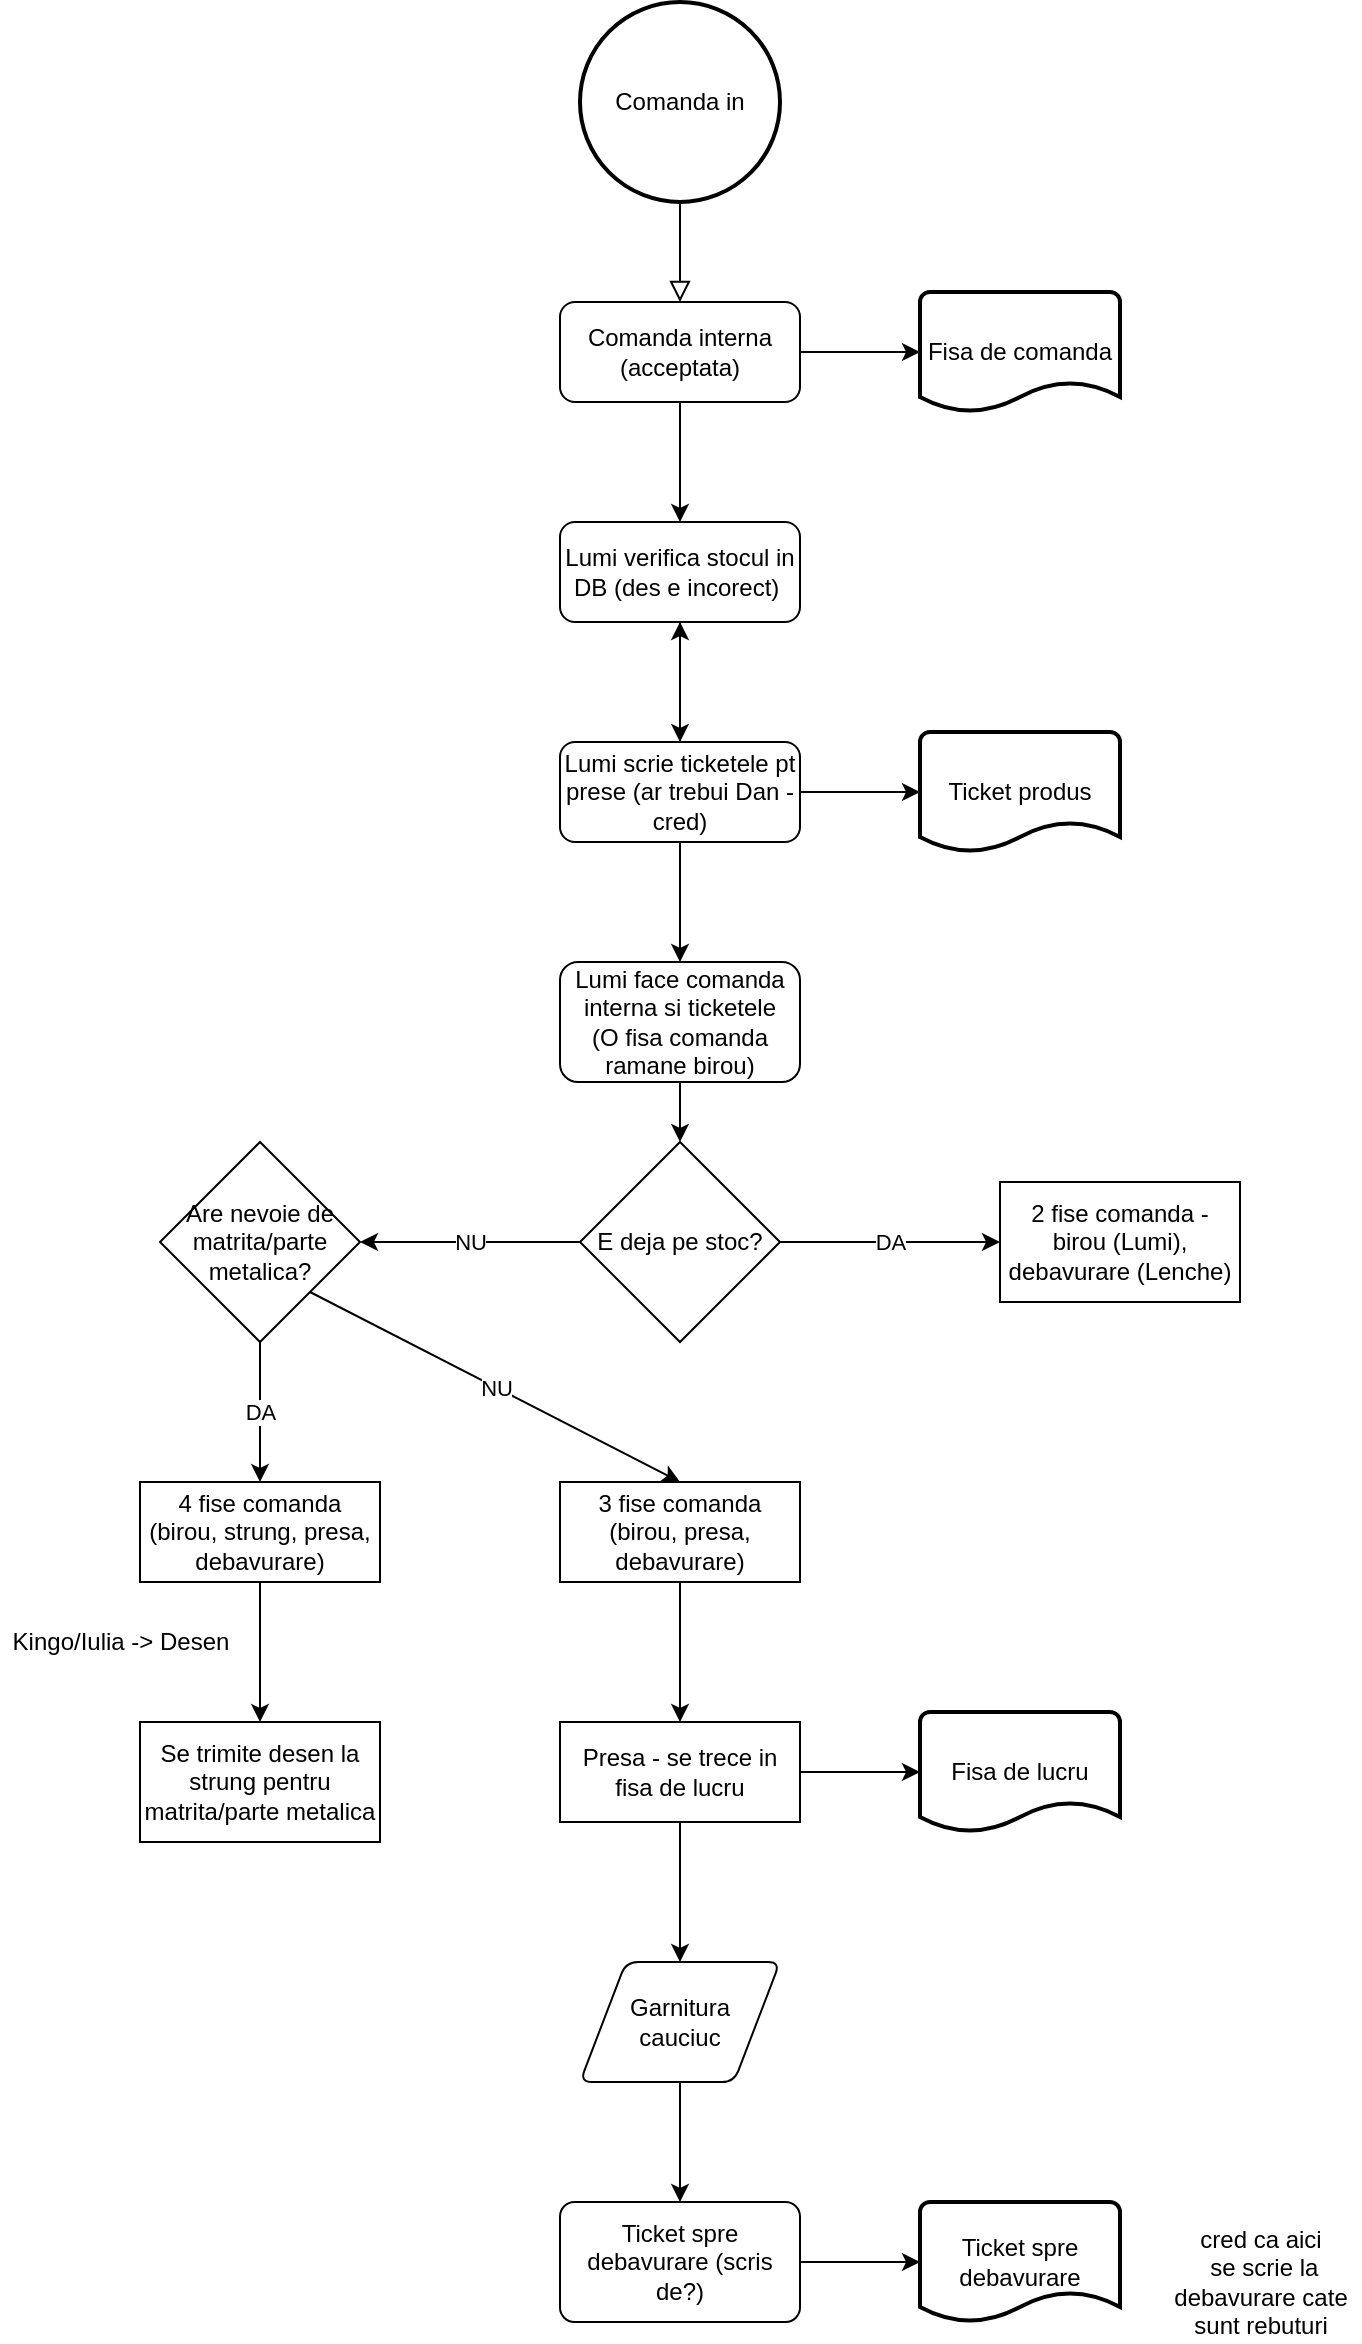<mxfile version="15.7.3" type="github">
  <diagram id="C5RBs43oDa-KdzZeNtuy" name="Page-1">
    <mxGraphModel dx="1422" dy="766" grid="1" gridSize="10" guides="1" tooltips="1" connect="1" arrows="1" fold="1" page="1" pageScale="1" pageWidth="827" pageHeight="1169" math="0" shadow="0">
      <root>
        <mxCell id="WIyWlLk6GJQsqaUBKTNV-0" />
        <mxCell id="WIyWlLk6GJQsqaUBKTNV-1" parent="WIyWlLk6GJQsqaUBKTNV-0" />
        <mxCell id="WIyWlLk6GJQsqaUBKTNV-2" value="" style="rounded=0;html=1;jettySize=auto;orthogonalLoop=1;fontSize=11;endArrow=block;endFill=0;endSize=8;strokeWidth=1;shadow=0;labelBackgroundColor=none;edgeStyle=orthogonalEdgeStyle;" parent="WIyWlLk6GJQsqaUBKTNV-1" edge="1">
          <mxGeometry relative="1" as="geometry">
            <mxPoint x="400" y="120" as="sourcePoint" />
            <mxPoint x="400" y="170" as="targetPoint" />
          </mxGeometry>
        </mxCell>
        <mxCell id="q8qoteSag4bHkMR6Cs9O-3" value="" style="edgeStyle=orthogonalEdgeStyle;rounded=0;orthogonalLoop=1;jettySize=auto;html=1;" parent="WIyWlLk6GJQsqaUBKTNV-1" source="q8qoteSag4bHkMR6Cs9O-1" edge="1">
          <mxGeometry relative="1" as="geometry">
            <mxPoint x="520" y="195" as="targetPoint" />
          </mxGeometry>
        </mxCell>
        <mxCell id="q8qoteSag4bHkMR6Cs9O-18" value="" style="edgeStyle=orthogonalEdgeStyle;rounded=0;orthogonalLoop=1;jettySize=auto;html=1;" parent="WIyWlLk6GJQsqaUBKTNV-1" source="q8qoteSag4bHkMR6Cs9O-1" edge="1">
          <mxGeometry relative="1" as="geometry">
            <mxPoint x="400" y="280" as="targetPoint" />
          </mxGeometry>
        </mxCell>
        <mxCell id="q8qoteSag4bHkMR6Cs9O-1" value="Comanda interna (acceptata)" style="rounded=1;whiteSpace=wrap;html=1;" parent="WIyWlLk6GJQsqaUBKTNV-1" vertex="1">
          <mxGeometry x="340" y="170" width="120" height="50" as="geometry" />
        </mxCell>
        <mxCell id="q8qoteSag4bHkMR6Cs9O-21" value="" style="edgeStyle=orthogonalEdgeStyle;rounded=0;orthogonalLoop=1;jettySize=auto;html=1;" parent="WIyWlLk6GJQsqaUBKTNV-1" source="q8qoteSag4bHkMR6Cs9O-19" edge="1">
          <mxGeometry relative="1" as="geometry">
            <mxPoint x="400" y="390" as="targetPoint" />
          </mxGeometry>
        </mxCell>
        <mxCell id="q8qoteSag4bHkMR6Cs9O-19" value="&lt;span&gt;Lumi verifica stocul in DB (des e incorect)&amp;nbsp;&lt;br&gt;&lt;/span&gt;" style="rounded=1;whiteSpace=wrap;html=1;" parent="WIyWlLk6GJQsqaUBKTNV-1" vertex="1">
          <mxGeometry x="340" y="280" width="120" height="50" as="geometry" />
        </mxCell>
        <mxCell id="q8qoteSag4bHkMR6Cs9O-22" value="" style="edgeStyle=orthogonalEdgeStyle;rounded=0;orthogonalLoop=1;jettySize=auto;html=1;exitX=0.5;exitY=0;exitDx=0;exitDy=0;" parent="WIyWlLk6GJQsqaUBKTNV-1" source="q8qoteSag4bHkMR6Cs9O-20" target="q8qoteSag4bHkMR6Cs9O-19" edge="1">
          <mxGeometry relative="1" as="geometry" />
        </mxCell>
        <mxCell id="q8qoteSag4bHkMR6Cs9O-27" value="" style="edgeStyle=orthogonalEdgeStyle;rounded=0;orthogonalLoop=1;jettySize=auto;html=1;entryX=0;entryY=0.5;entryDx=0;entryDy=0;entryPerimeter=0;" parent="WIyWlLk6GJQsqaUBKTNV-1" source="q8qoteSag4bHkMR6Cs9O-20" edge="1" target="q8qoteSag4bHkMR6Cs9O-68">
          <mxGeometry relative="1" as="geometry">
            <mxPoint x="510" y="415" as="targetPoint" />
            <Array as="points" />
          </mxGeometry>
        </mxCell>
        <mxCell id="q8qoteSag4bHkMR6Cs9O-29" value="" style="edgeStyle=orthogonalEdgeStyle;rounded=0;orthogonalLoop=1;jettySize=auto;html=1;" parent="WIyWlLk6GJQsqaUBKTNV-1" source="q8qoteSag4bHkMR6Cs9O-20" target="q8qoteSag4bHkMR6Cs9O-28" edge="1">
          <mxGeometry relative="1" as="geometry" />
        </mxCell>
        <mxCell id="q8qoteSag4bHkMR6Cs9O-20" value="Lumi scrie ticketele pt prese (ar trebui Dan - cred)" style="whiteSpace=wrap;html=1;rounded=1;" parent="WIyWlLk6GJQsqaUBKTNV-1" vertex="1">
          <mxGeometry x="340" y="390" width="120" height="50" as="geometry" />
        </mxCell>
        <mxCell id="q8qoteSag4bHkMR6Cs9O-31" value="" style="edgeStyle=orthogonalEdgeStyle;rounded=0;orthogonalLoop=1;jettySize=auto;html=1;entryX=0.5;entryY=0;entryDx=0;entryDy=0;" parent="WIyWlLk6GJQsqaUBKTNV-1" source="q8qoteSag4bHkMR6Cs9O-28" target="q8qoteSag4bHkMR6Cs9O-32" edge="1">
          <mxGeometry relative="1" as="geometry">
            <mxPoint x="400" y="630" as="targetPoint" />
          </mxGeometry>
        </mxCell>
        <mxCell id="q8qoteSag4bHkMR6Cs9O-28" value="Lumi face comanda interna si ticketele&lt;br&gt;(O fisa comanda ramane birou)" style="whiteSpace=wrap;html=1;rounded=1;" parent="WIyWlLk6GJQsqaUBKTNV-1" vertex="1">
          <mxGeometry x="340" y="500" width="120" height="60" as="geometry" />
        </mxCell>
        <mxCell id="q8qoteSag4bHkMR6Cs9O-42" value="NU" style="edgeStyle=orthogonalEdgeStyle;rounded=0;orthogonalLoop=1;jettySize=auto;html=1;exitX=0;exitY=0.5;exitDx=0;exitDy=0;" parent="WIyWlLk6GJQsqaUBKTNV-1" source="q8qoteSag4bHkMR6Cs9O-32" edge="1">
          <mxGeometry relative="1" as="geometry">
            <mxPoint x="240" y="640" as="targetPoint" />
          </mxGeometry>
        </mxCell>
        <mxCell id="q8qoteSag4bHkMR6Cs9O-32" value="E deja pe stoc?" style="rhombus;whiteSpace=wrap;html=1;rounded=0;" parent="WIyWlLk6GJQsqaUBKTNV-1" vertex="1">
          <mxGeometry x="350" y="590" width="100" height="100" as="geometry" />
        </mxCell>
        <mxCell id="q8qoteSag4bHkMR6Cs9O-33" value="2 fise comanda -&lt;br&gt;birou (Lumi), debavurare (Lenche)" style="whiteSpace=wrap;html=1;rounded=0;" parent="WIyWlLk6GJQsqaUBKTNV-1" vertex="1">
          <mxGeometry x="560" y="610" width="120" height="60" as="geometry" />
        </mxCell>
        <mxCell id="q8qoteSag4bHkMR6Cs9O-35" value="" style="endArrow=classic;html=1;rounded=0;entryX=0;entryY=0.5;entryDx=0;entryDy=0;exitX=1;exitY=0.5;exitDx=0;exitDy=0;" parent="WIyWlLk6GJQsqaUBKTNV-1" source="q8qoteSag4bHkMR6Cs9O-32" target="q8qoteSag4bHkMR6Cs9O-33" edge="1">
          <mxGeometry relative="1" as="geometry">
            <mxPoint x="490" y="680" as="sourcePoint" />
            <mxPoint x="490" y="670" as="targetPoint" />
          </mxGeometry>
        </mxCell>
        <mxCell id="q8qoteSag4bHkMR6Cs9O-36" value="DA" style="edgeLabel;resizable=0;html=1;align=center;verticalAlign=middle;rounded=0;" parent="q8qoteSag4bHkMR6Cs9O-35" connectable="0" vertex="1">
          <mxGeometry relative="1" as="geometry" />
        </mxCell>
        <mxCell id="q8qoteSag4bHkMR6Cs9O-44" value="Are nevoie de matrita/parte metalica?" style="rhombus;whiteSpace=wrap;html=1;rounded=0;strokeWidth=1;" parent="WIyWlLk6GJQsqaUBKTNV-1" vertex="1">
          <mxGeometry x="140" y="590" width="100" height="100" as="geometry" />
        </mxCell>
        <mxCell id="q8qoteSag4bHkMR6Cs9O-48" value="" style="endArrow=classic;html=1;rounded=0;exitX=0.5;exitY=1;exitDx=0;exitDy=0;entryX=0.5;entryY=0;entryDx=0;entryDy=0;" parent="WIyWlLk6GJQsqaUBKTNV-1" source="q8qoteSag4bHkMR6Cs9O-44" target="q8qoteSag4bHkMR6Cs9O-54" edge="1">
          <mxGeometry relative="1" as="geometry">
            <mxPoint x="380" y="560" as="sourcePoint" />
            <mxPoint x="190" y="770" as="targetPoint" />
          </mxGeometry>
        </mxCell>
        <mxCell id="q8qoteSag4bHkMR6Cs9O-49" value="DA" style="edgeLabel;resizable=0;html=1;align=center;verticalAlign=middle;rounded=0;strokeWidth=1;" parent="q8qoteSag4bHkMR6Cs9O-48" connectable="0" vertex="1">
          <mxGeometry relative="1" as="geometry" />
        </mxCell>
        <mxCell id="q8qoteSag4bHkMR6Cs9O-51" value="" style="endArrow=classic;html=1;rounded=0;exitX=1;exitY=1;exitDx=0;exitDy=0;entryX=0.5;entryY=0;entryDx=0;entryDy=0;" parent="WIyWlLk6GJQsqaUBKTNV-1" source="q8qoteSag4bHkMR6Cs9O-44" target="q8qoteSag4bHkMR6Cs9O-55" edge="1">
          <mxGeometry relative="1" as="geometry">
            <mxPoint x="350" y="560" as="sourcePoint" />
            <mxPoint x="400" y="760" as="targetPoint" />
          </mxGeometry>
        </mxCell>
        <mxCell id="q8qoteSag4bHkMR6Cs9O-52" value="NU" style="edgeLabel;resizable=0;html=1;align=center;verticalAlign=middle;rounded=0;strokeWidth=1;" parent="q8qoteSag4bHkMR6Cs9O-51" connectable="0" vertex="1">
          <mxGeometry relative="1" as="geometry" />
        </mxCell>
        <mxCell id="q8qoteSag4bHkMR6Cs9O-56" value="" style="edgeStyle=orthogonalEdgeStyle;rounded=0;orthogonalLoop=1;jettySize=auto;html=1;exitX=0.5;exitY=1;exitDx=0;exitDy=0;" parent="WIyWlLk6GJQsqaUBKTNV-1" source="q8qoteSag4bHkMR6Cs9O-55" edge="1">
          <mxGeometry relative="1" as="geometry">
            <mxPoint x="400" y="880" as="targetPoint" />
          </mxGeometry>
        </mxCell>
        <mxCell id="Afs2lG8B8gGuCiR9-58s-12" style="edgeStyle=orthogonalEdgeStyle;rounded=0;orthogonalLoop=1;jettySize=auto;html=1;exitX=0.5;exitY=1;exitDx=0;exitDy=0;entryX=0.5;entryY=0;entryDx=0;entryDy=0;" edge="1" parent="WIyWlLk6GJQsqaUBKTNV-1" source="q8qoteSag4bHkMR6Cs9O-54" target="Afs2lG8B8gGuCiR9-58s-14">
          <mxGeometry relative="1" as="geometry">
            <mxPoint x="190" y="880" as="targetPoint" />
          </mxGeometry>
        </mxCell>
        <mxCell id="q8qoteSag4bHkMR6Cs9O-54" value="4 fise comanda (birou, strung, presa, debavurare)" style="rounded=0;whiteSpace=wrap;html=1;strokeWidth=1;" parent="WIyWlLk6GJQsqaUBKTNV-1" vertex="1">
          <mxGeometry x="130" y="760" width="120" height="50" as="geometry" />
        </mxCell>
        <mxCell id="q8qoteSag4bHkMR6Cs9O-55" value="3 fise comanda&lt;br&gt;(birou, presa, debavurare)" style="rounded=0;whiteSpace=wrap;html=1;strokeWidth=1;" parent="WIyWlLk6GJQsqaUBKTNV-1" vertex="1">
          <mxGeometry x="340" y="760" width="120" height="50" as="geometry" />
        </mxCell>
        <mxCell id="q8qoteSag4bHkMR6Cs9O-65" style="edgeStyle=orthogonalEdgeStyle;rounded=0;orthogonalLoop=1;jettySize=auto;html=1;exitX=1;exitY=0.5;exitDx=0;exitDy=0;entryX=0;entryY=0.5;entryDx=0;entryDy=0;entryPerimeter=0;" parent="WIyWlLk6GJQsqaUBKTNV-1" source="q8qoteSag4bHkMR6Cs9O-57" target="q8qoteSag4bHkMR6Cs9O-64" edge="1">
          <mxGeometry relative="1" as="geometry" />
        </mxCell>
        <mxCell id="Afs2lG8B8gGuCiR9-58s-2" value="" style="edgeStyle=orthogonalEdgeStyle;rounded=0;orthogonalLoop=1;jettySize=auto;html=1;entryX=0.5;entryY=0;entryDx=0;entryDy=0;" edge="1" parent="WIyWlLk6GJQsqaUBKTNV-1" source="q8qoteSag4bHkMR6Cs9O-57" target="Afs2lG8B8gGuCiR9-58s-3">
          <mxGeometry relative="1" as="geometry">
            <mxPoint x="400" y="1005" as="targetPoint" />
          </mxGeometry>
        </mxCell>
        <mxCell id="q8qoteSag4bHkMR6Cs9O-57" value="Presa - se trece in fisa de lucru" style="rounded=0;whiteSpace=wrap;html=1;strokeWidth=1;" parent="WIyWlLk6GJQsqaUBKTNV-1" vertex="1">
          <mxGeometry x="340" y="880" width="120" height="50" as="geometry" />
        </mxCell>
        <mxCell id="q8qoteSag4bHkMR6Cs9O-61" value="Comanda in" style="strokeWidth=2;html=1;shape=mxgraph.flowchart.start_2;whiteSpace=wrap;rounded=0;" parent="WIyWlLk6GJQsqaUBKTNV-1" vertex="1">
          <mxGeometry x="350" y="20" width="100" height="100" as="geometry" />
        </mxCell>
        <UserObject label="Fisa de lucru" link="https://github.com/VladMiu/Vulcom/blob/main/Poze Documente Vulcom/fisadeLucru_etMinus.jpg" id="q8qoteSag4bHkMR6Cs9O-64">
          <mxCell style="strokeWidth=2;html=1;shape=mxgraph.flowchart.document2;whiteSpace=wrap;size=0.25;rounded=0;" parent="WIyWlLk6GJQsqaUBKTNV-1" vertex="1">
            <mxGeometry x="520" y="875" width="100" height="60" as="geometry" />
          </mxCell>
        </UserObject>
        <UserObject label="Fisa de comanda" link="https://github.com/VladMiu/Vulcom/blob/main/Poze Documente Vulcom/comandaInterna.jpg" id="q8qoteSag4bHkMR6Cs9O-66">
          <mxCell style="strokeWidth=2;html=1;shape=mxgraph.flowchart.document2;whiteSpace=wrap;size=0.25;rounded=0;" parent="WIyWlLk6GJQsqaUBKTNV-1" vertex="1">
            <mxGeometry x="520" y="165" width="100" height="60" as="geometry" />
          </mxCell>
        </UserObject>
        <UserObject label="Ticket produs" link="https://github.com/VladMiu/Vulcom/blob/main/Poze Documente Vulcom/ticket_toPresa.jpg" id="q8qoteSag4bHkMR6Cs9O-68">
          <mxCell style="strokeWidth=2;html=1;shape=mxgraph.flowchart.document2;whiteSpace=wrap;size=0.25;rounded=0;" parent="WIyWlLk6GJQsqaUBKTNV-1" vertex="1">
            <mxGeometry x="520" y="385" width="100" height="60" as="geometry" />
          </mxCell>
        </UserObject>
        <mxCell id="Afs2lG8B8gGuCiR9-58s-5" value="" style="edgeStyle=orthogonalEdgeStyle;rounded=0;orthogonalLoop=1;jettySize=auto;html=1;" edge="1" parent="WIyWlLk6GJQsqaUBKTNV-1" source="Afs2lG8B8gGuCiR9-58s-3" target="Afs2lG8B8gGuCiR9-58s-4">
          <mxGeometry relative="1" as="geometry" />
        </mxCell>
        <mxCell id="Afs2lG8B8gGuCiR9-58s-3" value="Garnitura &lt;br&gt;cauciuc" style="shape=parallelogram;html=1;strokeWidth=1;perimeter=parallelogramPerimeter;whiteSpace=wrap;rounded=1;arcSize=12;size=0.23;" vertex="1" parent="WIyWlLk6GJQsqaUBKTNV-1">
          <mxGeometry x="350" y="1000" width="100" height="60" as="geometry" />
        </mxCell>
        <mxCell id="Afs2lG8B8gGuCiR9-58s-7" value="" style="edgeStyle=orthogonalEdgeStyle;rounded=0;orthogonalLoop=1;jettySize=auto;html=1;" edge="1" parent="WIyWlLk6GJQsqaUBKTNV-1" source="Afs2lG8B8gGuCiR9-58s-4" target="Afs2lG8B8gGuCiR9-58s-6">
          <mxGeometry relative="1" as="geometry" />
        </mxCell>
        <mxCell id="Afs2lG8B8gGuCiR9-58s-4" value="Ticket spre debavurare (scris de?)" style="whiteSpace=wrap;html=1;rounded=1;strokeWidth=1;arcSize=12;" vertex="1" parent="WIyWlLk6GJQsqaUBKTNV-1">
          <mxGeometry x="340" y="1120" width="120" height="60" as="geometry" />
        </mxCell>
        <UserObject label="Ticket spre debavurare" link="https://github.com/VladMiu/Vulcom/blob/main/Poze Documente Vulcom/ticket_toDebavurare.jpg" id="Afs2lG8B8gGuCiR9-58s-6">
          <mxCell style="strokeWidth=2;html=1;shape=mxgraph.flowchart.document2;whiteSpace=wrap;size=0.25;" vertex="1" parent="WIyWlLk6GJQsqaUBKTNV-1">
            <mxGeometry x="520" y="1120" width="100" height="60" as="geometry" />
          </mxCell>
        </UserObject>
        <mxCell id="Afs2lG8B8gGuCiR9-58s-11" value="cred ca aici&lt;br&gt;&amp;nbsp;se scrie la &lt;br&gt;debavurare cate &lt;br&gt;sunt rebuturi" style="text;html=1;align=center;verticalAlign=middle;resizable=0;points=[];autosize=1;strokeColor=none;fillColor=none;" vertex="1" parent="WIyWlLk6GJQsqaUBKTNV-1">
          <mxGeometry x="640" y="1130" width="100" height="60" as="geometry" />
        </mxCell>
        <mxCell id="Afs2lG8B8gGuCiR9-58s-14" value="Se trimite desen la strung pentru matrita/parte metalica" style="rounded=0;whiteSpace=wrap;html=1;" vertex="1" parent="WIyWlLk6GJQsqaUBKTNV-1">
          <mxGeometry x="130" y="880" width="120" height="60" as="geometry" />
        </mxCell>
        <mxCell id="Afs2lG8B8gGuCiR9-58s-15" value="Kingo/Iulia -&amp;gt; Desen" style="text;html=1;align=center;verticalAlign=middle;resizable=0;points=[];autosize=1;strokeColor=none;fillColor=none;" vertex="1" parent="WIyWlLk6GJQsqaUBKTNV-1">
          <mxGeometry x="60" y="830" width="120" height="20" as="geometry" />
        </mxCell>
      </root>
    </mxGraphModel>
  </diagram>
</mxfile>
